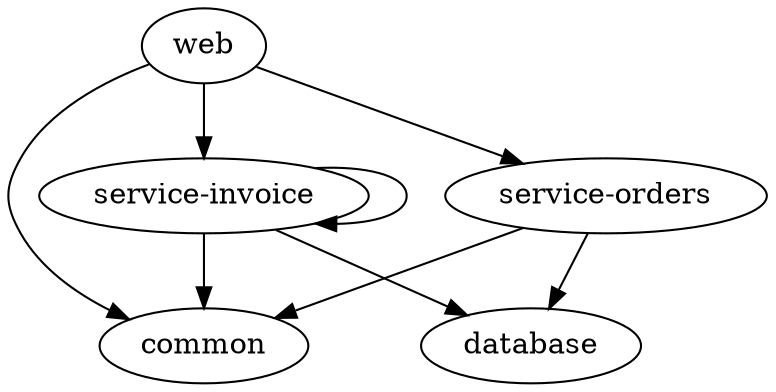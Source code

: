 digraph modules {
A[label="web"];
A -> B;
A -> C;
A -> D;
B[label="service-orders"];
C[label="service-invoice"];
D[label="common"];
E[label="database"];
B -> E;
B -> D;
C -> E;
C -> D;
C ->C
}